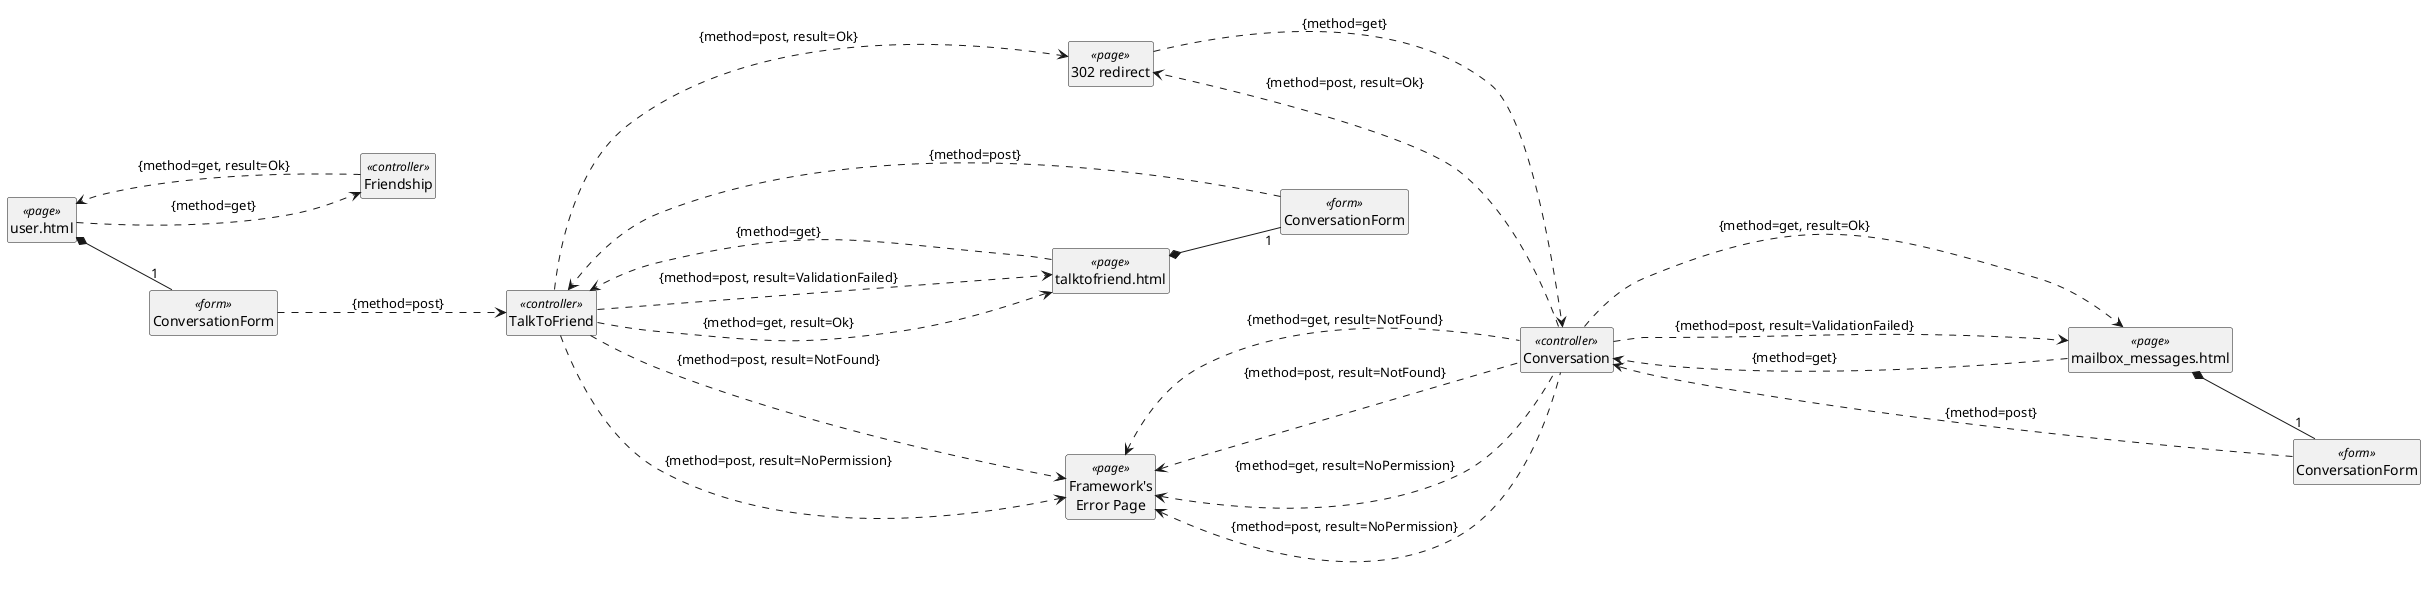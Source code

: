 @startuml
hide circle
hide empty methods
hide empty attributes
left to right direction

'enviar uma mensagem para um amigo

class "user.html" as usr <<page>>
class "mailbox_messages.html" as mbx <<page>>
class "talktofriend.html" as tfp <<page>>
class "Friendship" as fsh <<controller>>
class "TalkToFriend" as ttf <<controller>>
class "Conversation" as cvs <<controller>>
class "ConversationForm" as cvf <<form>>
class "ConversationForm" as cvf2 <<form>>
class "ConversationForm" as cvf3 <<form>>
class "302 redirect" as rdr <<page>>
class "Framework's\nError Page" as err <<page>>

usr *-- "1" cvf
fsh -.->  usr: {method=get, result=Ok}
usr -.-> fsh : {method=get}

mbx *-- "1" cvf2
tfp *-- "1" cvf3

cvf3-.-> ttf : {method=post}
cvf2-.-> cvs : {method=post}
cvf -.-> ttf : {method=post}
ttf -.-> rdr : {method=post, result=Ok}
ttf -.-> tfp : {method=post, result=ValidationFailed}
ttf -.-> tfp : {method=get, result=Ok}
tfp -.-> ttf : {method=get}
rdr -.-> cvs : {method=get}
mbx -.-> cvs : {method=get}
cvs -.-> mbx : {method=get, result=Ok}
cvs -.-> rdr : {method=post, result=Ok}
cvs -.-> mbx : {method=post, result=ValidationFailed}

err <-.- cvs : {method=get, result=NotFound}
err <-.- cvs : {method=post, result=NotFound}
err <-.- cvs : {method=get, result=NoPermission}
err <-.- cvs : {method=post, result=NoPermission}
ttf -.-> err : {method=post, result=NotFound}
ttf -.-> err : {method=post, result=NoPermission}


@enduml
